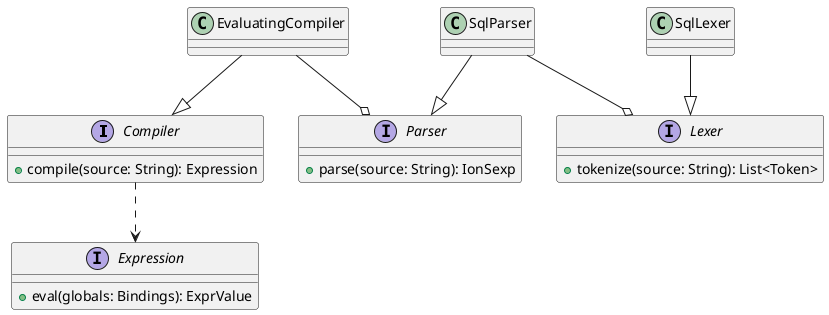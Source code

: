 @startuml
interface Compiler {
  +compile(source: String): Expression
}

interface Expression {
  +eval(globals: Bindings): ExprValue
}

Compiler ..> Expression

interface Parser {
  +parse(source: String): IonSexp
}

interface Lexer {
  +tokenize(source: String): List<Token>
}

SqlParser --|> Parser
SqlParser --o Lexer

SqlLexer --|> Lexer

class EvaluatingCompiler

EvaluatingCompiler --|> Compiler
EvaluatingCompiler --o Parser

@enduml
